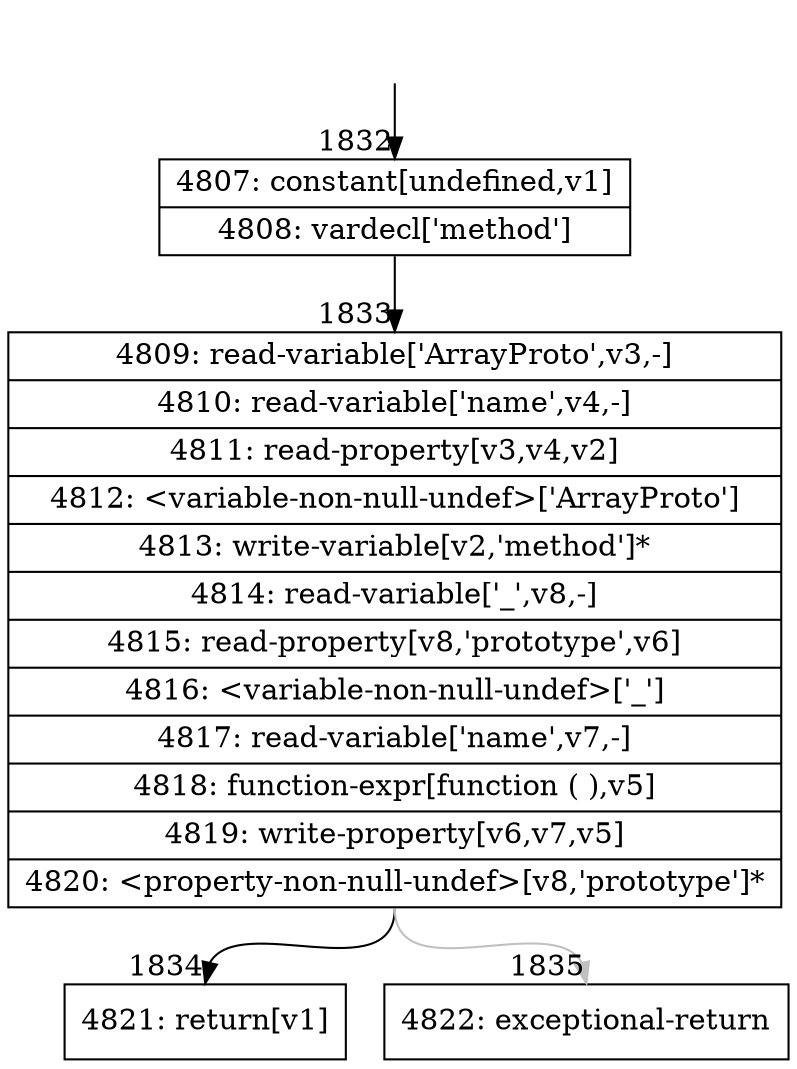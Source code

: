 digraph {
rankdir="TD"
BB_entry163[shape=none,label=""];
BB_entry163 -> BB1832 [tailport=s, headport=n, headlabel="    1832"]
BB1832 [shape=record label="{4807: constant[undefined,v1]|4808: vardecl['method']}" ] 
BB1832 -> BB1833 [tailport=s, headport=n, headlabel="      1833"]
BB1833 [shape=record label="{4809: read-variable['ArrayProto',v3,-]|4810: read-variable['name',v4,-]|4811: read-property[v3,v4,v2]|4812: \<variable-non-null-undef\>['ArrayProto']|4813: write-variable[v2,'method']*|4814: read-variable['_',v8,-]|4815: read-property[v8,'prototype',v6]|4816: \<variable-non-null-undef\>['_']|4817: read-variable['name',v7,-]|4818: function-expr[function ( ),v5]|4819: write-property[v6,v7,v5]|4820: \<property-non-null-undef\>[v8,'prototype']*}" ] 
BB1833 -> BB1834 [tailport=s, headport=n, headlabel="      1834"]
BB1833 -> BB1835 [tailport=s, headport=n, color=gray, headlabel="      1835"]
BB1834 [shape=record label="{4821: return[v1]}" ] 
BB1835 [shape=record label="{4822: exceptional-return}" ] 
//#$~ 1519
}

